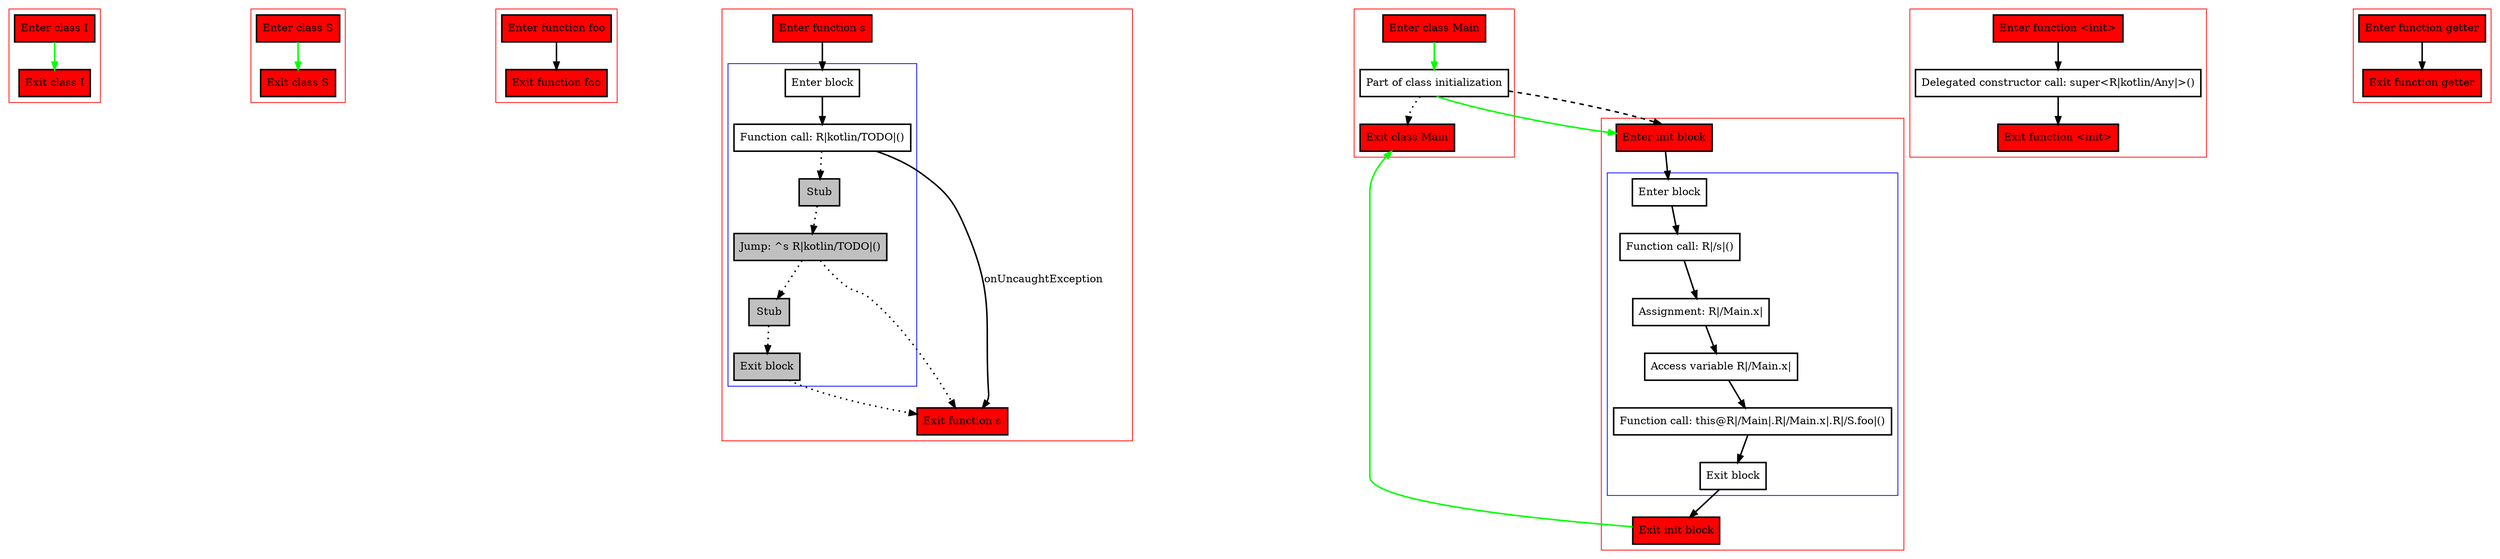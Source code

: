 digraph smartCastInInit_kt {
    graph [nodesep=3]
    node [shape=box penwidth=2]
    edge [penwidth=2]

    subgraph cluster_0 {
        color=red
        0 [label="Enter class I" style="filled" fillcolor=red];
        1 [label="Exit class I" style="filled" fillcolor=red];
    }
    0 -> {1} [color=green];

    subgraph cluster_1 {
        color=red
        2 [label="Enter class S" style="filled" fillcolor=red];
        3 [label="Exit class S" style="filled" fillcolor=red];
    }
    2 -> {3} [color=green];

    subgraph cluster_2 {
        color=red
        4 [label="Enter function foo" style="filled" fillcolor=red];
        5 [label="Exit function foo" style="filled" fillcolor=red];
    }
    4 -> {5};

    subgraph cluster_3 {
        color=red
        6 [label="Enter function s" style="filled" fillcolor=red];
        subgraph cluster_4 {
            color=blue
            7 [label="Enter block"];
            8 [label="Function call: R|kotlin/TODO|()"];
            9 [label="Stub" style="filled" fillcolor=gray];
            10 [label="Jump: ^s R|kotlin/TODO|()" style="filled" fillcolor=gray];
            11 [label="Stub" style="filled" fillcolor=gray];
            12 [label="Exit block" style="filled" fillcolor=gray];
        }
        13 [label="Exit function s" style="filled" fillcolor=red];
    }
    6 -> {7};
    7 -> {8};
    8 -> {13}    [label=onUncaughtException];
    8 -> {9} [style=dotted];
    9 -> {10} [style=dotted];
    10 -> {13 11} [style=dotted];
    11 -> {12} [style=dotted];
    12 -> {13} [style=dotted];

    subgraph cluster_5 {
        color=red
        14 [label="Enter class Main" style="filled" fillcolor=red];
        15 [label="Part of class initialization"];
        16 [label="Exit class Main" style="filled" fillcolor=red];
    }
    14 -> {15} [color=green];
    15 -> {16} [style=dotted];
    15 -> {22} [color=green];
    15 -> {22} [style=dashed];

    subgraph cluster_6 {
        color=red
        17 [label="Enter function <init>" style="filled" fillcolor=red];
        18 [label="Delegated constructor call: super<R|kotlin/Any|>()"];
        19 [label="Exit function <init>" style="filled" fillcolor=red];
    }
    17 -> {18};
    18 -> {19};

    subgraph cluster_7 {
        color=red
        20 [label="Enter function getter" style="filled" fillcolor=red];
        21 [label="Exit function getter" style="filled" fillcolor=red];
    }
    20 -> {21};

    subgraph cluster_8 {
        color=red
        22 [label="Enter init block" style="filled" fillcolor=red];
        subgraph cluster_9 {
            color=blue
            23 [label="Enter block"];
            24 [label="Function call: R|/s|()"];
            25 [label="Assignment: R|/Main.x|"];
            26 [label="Access variable R|/Main.x|"];
            27 [label="Function call: this@R|/Main|.R|/Main.x|.R|/S.foo|()"];
            28 [label="Exit block"];
        }
        29 [label="Exit init block" style="filled" fillcolor=red];
    }
    22 -> {23};
    23 -> {24};
    24 -> {25};
    25 -> {26};
    26 -> {27};
    27 -> {28};
    28 -> {29};
    29 -> {16} [color=green];

}
